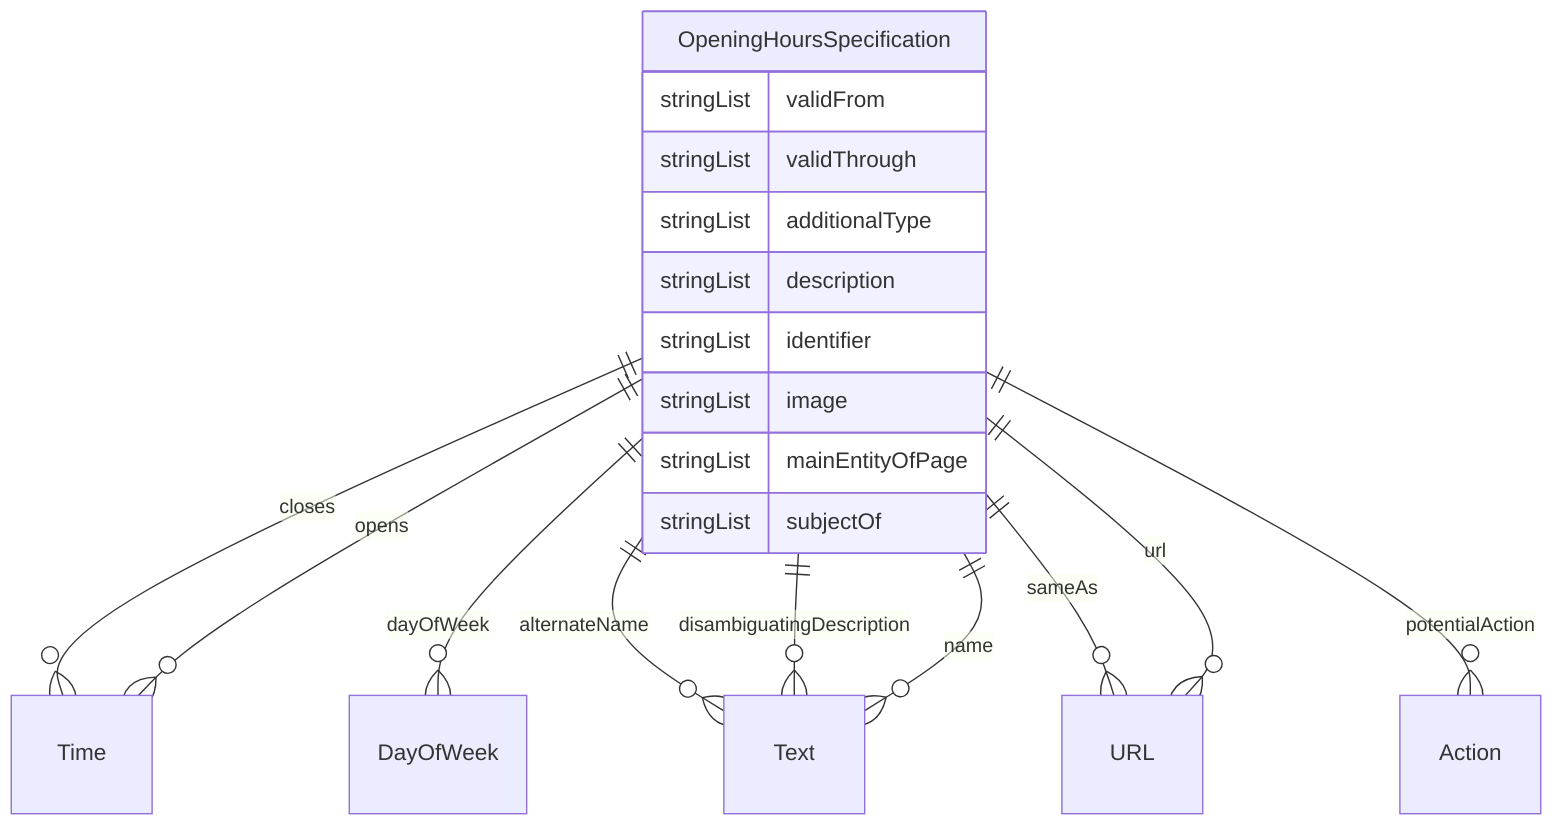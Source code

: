 erDiagram
OpeningHoursSpecification {
    stringList validFrom  
    stringList validThrough  
    stringList additionalType  
    stringList description  
    stringList identifier  
    stringList image  
    stringList mainEntityOfPage  
    stringList subjectOf  
}

OpeningHoursSpecification ||--}o Time : "closes"
OpeningHoursSpecification ||--}o DayOfWeek : "dayOfWeek"
OpeningHoursSpecification ||--}o Time : "opens"
OpeningHoursSpecification ||--}o Text : "alternateName"
OpeningHoursSpecification ||--}o Text : "disambiguatingDescription"
OpeningHoursSpecification ||--}o Text : "name"
OpeningHoursSpecification ||--}o URL : "sameAs"
OpeningHoursSpecification ||--}o Action : "potentialAction"
OpeningHoursSpecification ||--}o URL : "url"